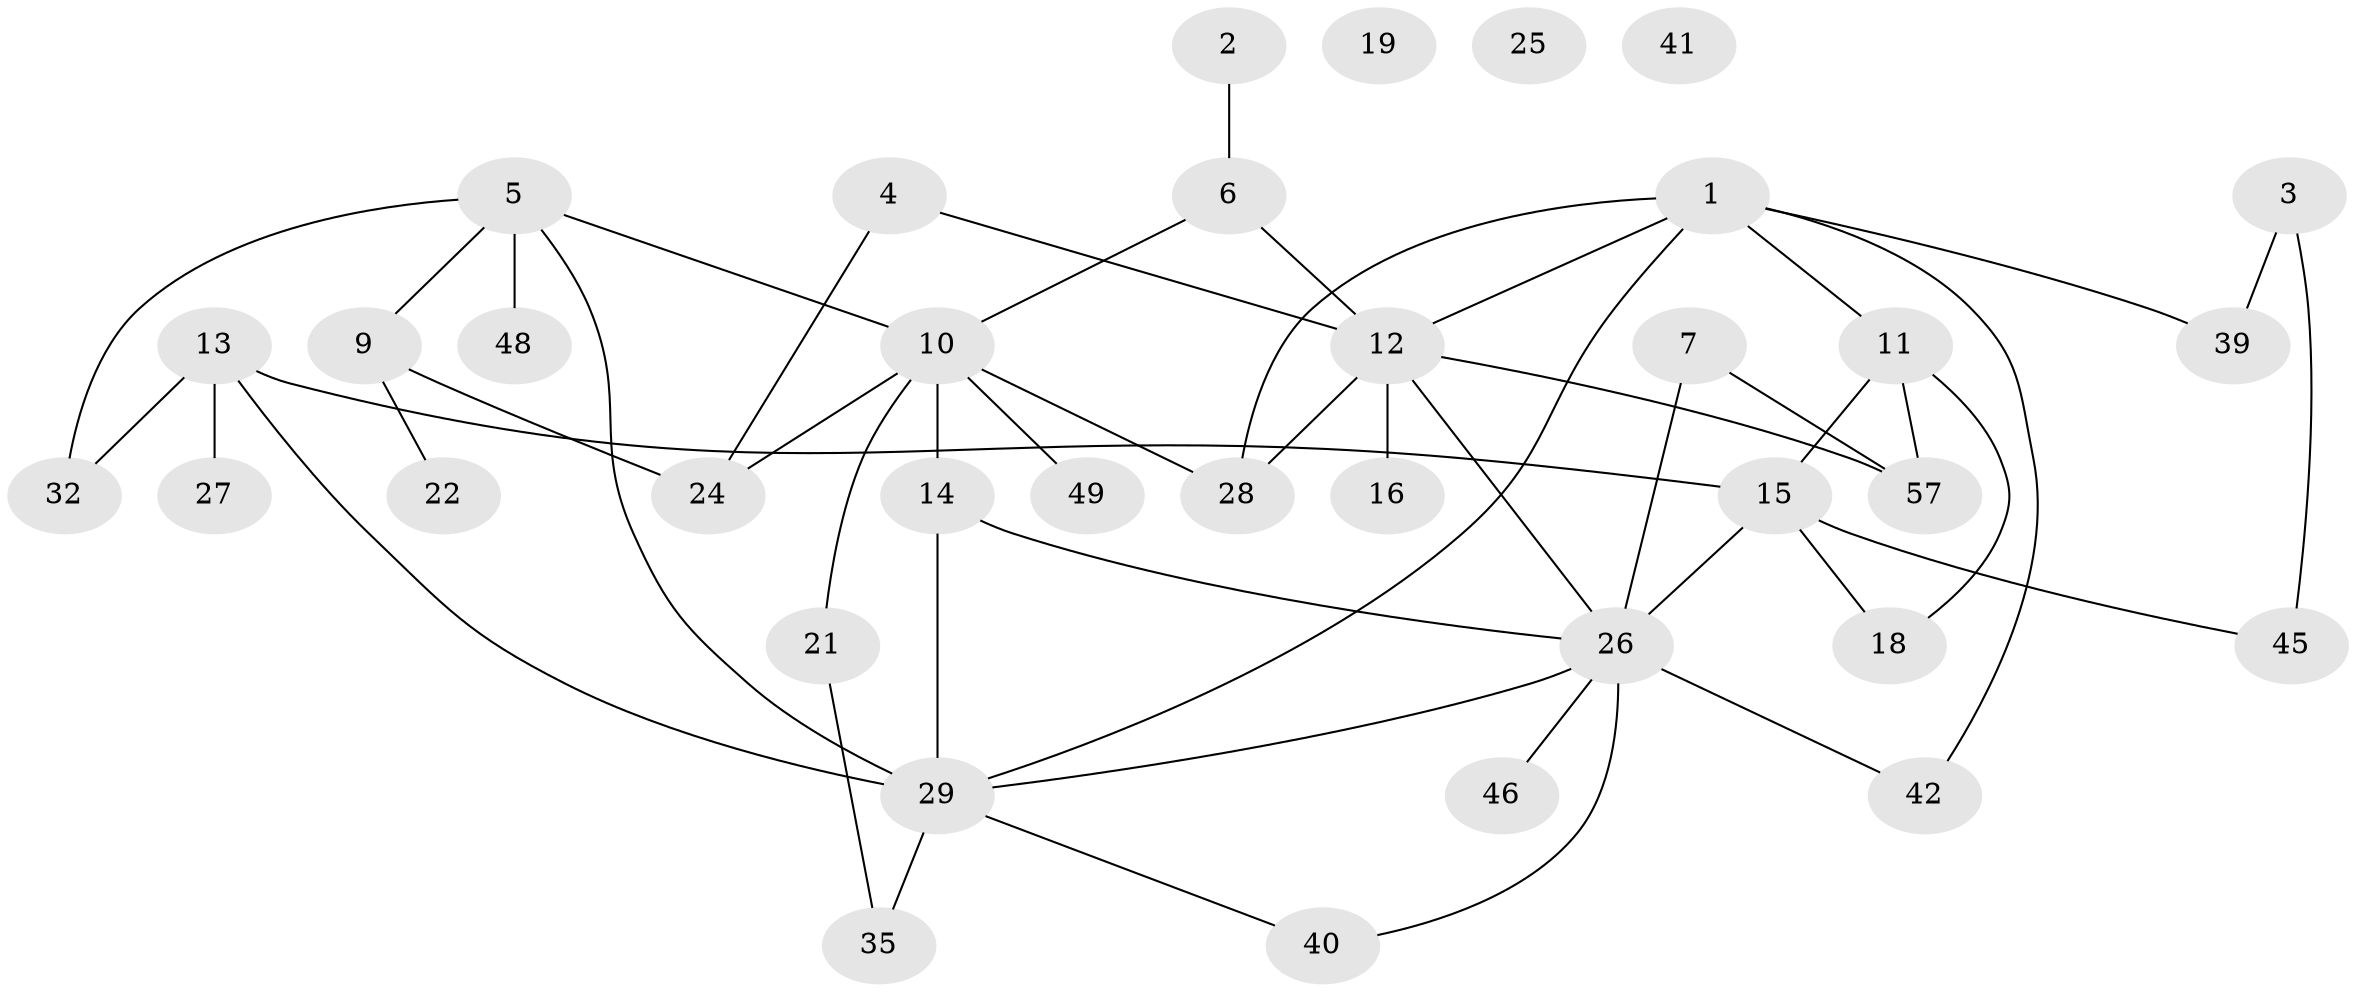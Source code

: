 // Generated by graph-tools (version 1.1) at 2025/23/03/03/25 07:23:28]
// undirected, 36 vertices, 50 edges
graph export_dot {
graph [start="1"]
  node [color=gray90,style=filled];
  1 [super="+51"];
  2;
  3 [super="+8"];
  4;
  5 [super="+38"];
  6 [super="+56"];
  7 [super="+20"];
  9 [super="+37"];
  10 [super="+23"];
  11 [super="+31"];
  12 [super="+44"];
  13;
  14 [super="+34"];
  15 [super="+17"];
  16;
  18 [super="+30"];
  19;
  21 [super="+36"];
  22;
  24 [super="+52"];
  25;
  26 [super="+43"];
  27 [super="+33"];
  28 [super="+55"];
  29 [super="+54"];
  32 [super="+47"];
  35 [super="+53"];
  39;
  40;
  41;
  42 [super="+50"];
  45;
  46;
  48;
  49;
  57;
  1 -- 11;
  1 -- 39;
  1 -- 28;
  1 -- 42;
  1 -- 12;
  1 -- 29;
  2 -- 6;
  3 -- 39;
  3 -- 45;
  4 -- 24;
  4 -- 12;
  5 -- 29;
  5 -- 9;
  5 -- 32;
  5 -- 10;
  5 -- 48;
  6 -- 12;
  6 -- 10;
  7 -- 57;
  7 -- 26;
  9 -- 22 [weight=2];
  9 -- 24;
  10 -- 24;
  10 -- 49;
  10 -- 28;
  10 -- 14;
  10 -- 21;
  11 -- 57;
  11 -- 15;
  11 -- 18;
  12 -- 26;
  12 -- 57;
  12 -- 16;
  12 -- 28;
  13 -- 32;
  13 -- 15;
  13 -- 27;
  13 -- 29;
  14 -- 26 [weight=2];
  14 -- 29;
  15 -- 45;
  15 -- 26 [weight=2];
  15 -- 18;
  21 -- 35;
  26 -- 40;
  26 -- 46;
  26 -- 42;
  26 -- 29;
  29 -- 40;
  29 -- 35;
}
